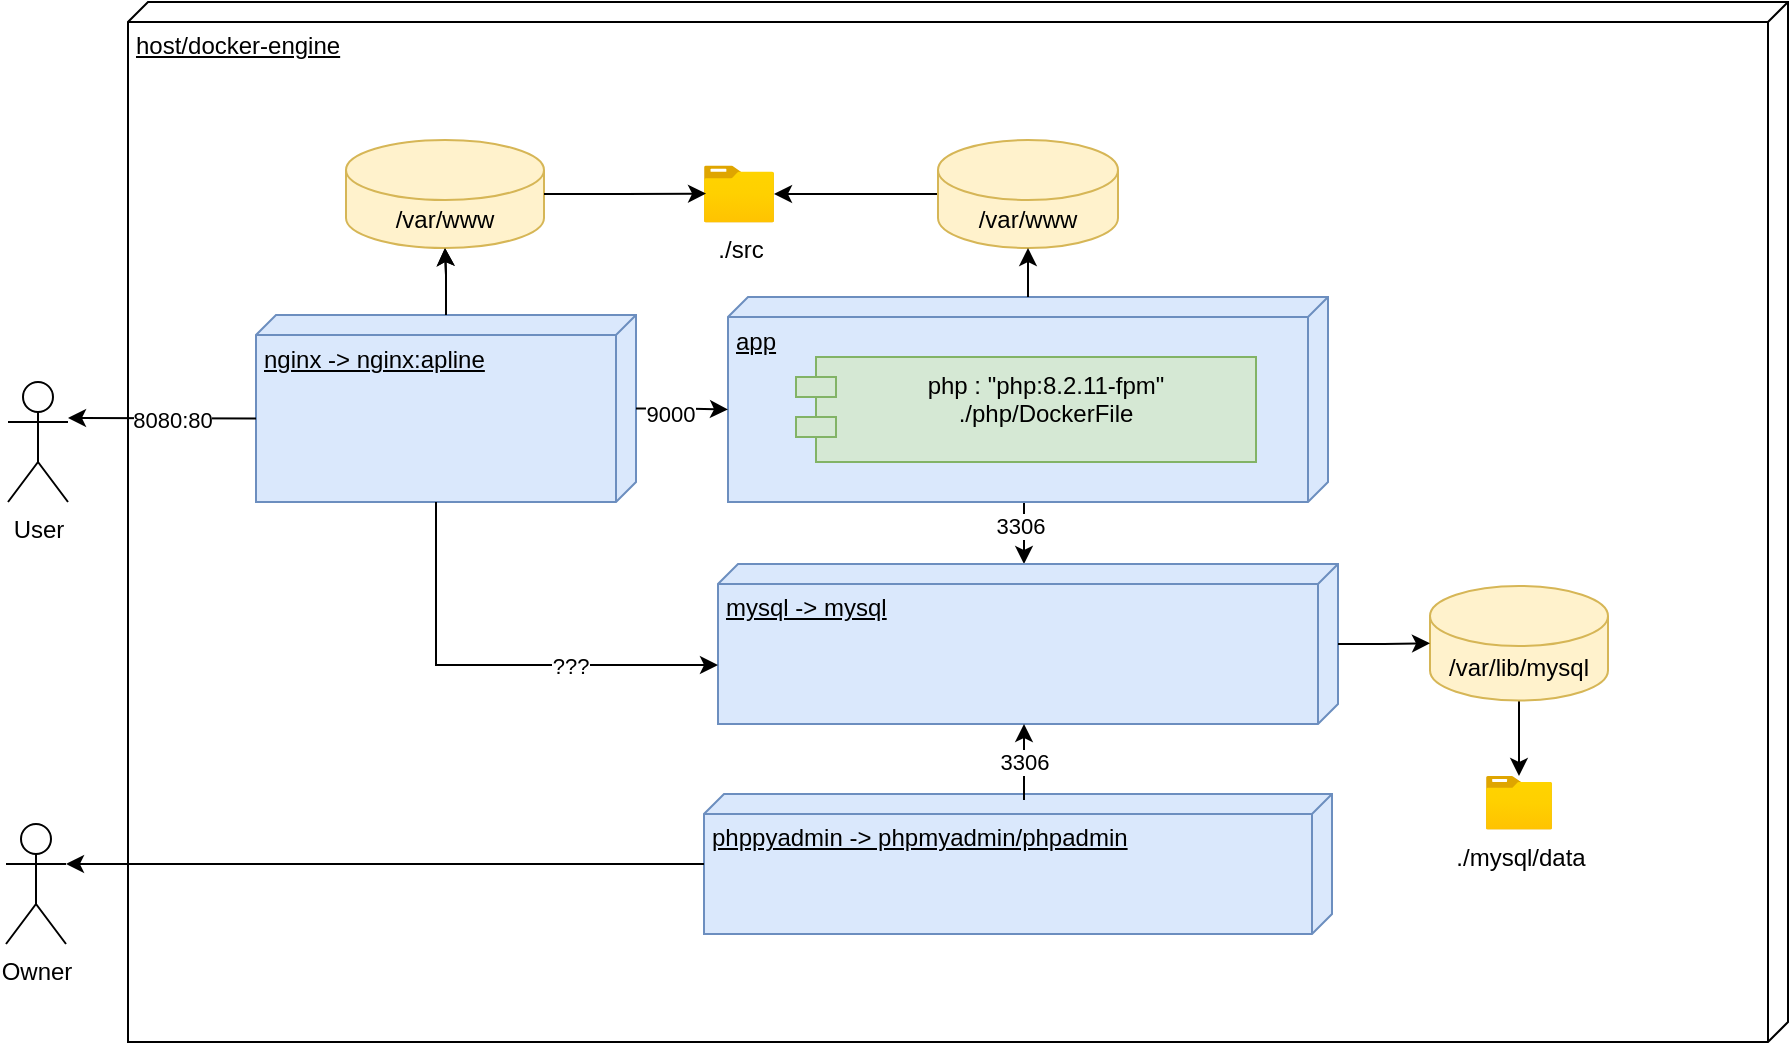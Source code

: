 <mxfile version="22.1.18" type="device">
  <diagram name="Page-1" id="wvdjwboCnqvLqHkGDaZv">
    <mxGraphModel dx="1434" dy="843" grid="1" gridSize="10" guides="1" tooltips="1" connect="1" arrows="1" fold="1" page="1" pageScale="1" pageWidth="1100" pageHeight="850" math="0" shadow="0">
      <root>
        <mxCell id="0" />
        <mxCell id="1" parent="0" />
        <mxCell id="mYIlwWjwxYL-IB4AvAaH-3" value="host/docker-engine" style="verticalAlign=top;align=left;spacingTop=8;spacingLeft=2;spacingRight=12;shape=cube;size=10;direction=south;fontStyle=4;html=1;whiteSpace=wrap;" parent="1" vertex="1">
          <mxGeometry x="210" y="150" width="830" height="520" as="geometry" />
        </mxCell>
        <mxCell id="mYIlwWjwxYL-IB4AvAaH-18" style="edgeStyle=orthogonalEdgeStyle;rounded=0;orthogonalLoop=1;jettySize=auto;html=1;" parent="1" edge="1">
          <mxGeometry relative="1" as="geometry">
            <mxPoint x="658" y="400" as="sourcePoint" />
            <mxPoint x="658" y="431" as="targetPoint" />
          </mxGeometry>
        </mxCell>
        <mxCell id="mYIlwWjwxYL-IB4AvAaH-38" value="3306" style="edgeLabel;html=1;align=center;verticalAlign=middle;resizable=0;points=[];" parent="mYIlwWjwxYL-IB4AvAaH-18" vertex="1" connectable="0">
          <mxGeometry x="-0.226" y="-2" relative="1" as="geometry">
            <mxPoint as="offset" />
          </mxGeometry>
        </mxCell>
        <mxCell id="mYIlwWjwxYL-IB4AvAaH-1" value="app" style="verticalAlign=top;align=left;spacingTop=8;spacingLeft=2;spacingRight=12;shape=cube;size=10;direction=south;fontStyle=4;html=1;whiteSpace=wrap;fillColor=#dae8fc;strokeColor=#6c8ebf;" parent="1" vertex="1">
          <mxGeometry x="510" y="297.5" width="300" height="102.5" as="geometry" />
        </mxCell>
        <mxCell id="mYIlwWjwxYL-IB4AvAaH-2" value="php : &quot;php:8.2.11-fpm&quot;&lt;br&gt;./php/DockerFile" style="shape=module;align=left;spacingLeft=20;align=center;verticalAlign=top;whiteSpace=wrap;html=1;fillColor=#d5e8d4;strokeColor=#82b366;" parent="1" vertex="1">
          <mxGeometry x="544" y="327.5" width="230" height="52.5" as="geometry" />
        </mxCell>
        <mxCell id="mYIlwWjwxYL-IB4AvAaH-32" style="edgeStyle=orthogonalEdgeStyle;rounded=0;orthogonalLoop=1;jettySize=auto;html=1;" parent="1" source="mYIlwWjwxYL-IB4AvAaH-4" target="mYIlwWjwxYL-IB4AvAaH-27" edge="1">
          <mxGeometry relative="1" as="geometry" />
        </mxCell>
        <mxCell id="mYIlwWjwxYL-IB4AvAaH-4" value="/var/www" style="shape=cylinder3;whiteSpace=wrap;html=1;boundedLbl=1;backgroundOutline=1;size=15;fillColor=#fff2cc;strokeColor=#d6b656;" parent="1" vertex="1">
          <mxGeometry x="615" y="219" width="90" height="54" as="geometry" />
        </mxCell>
        <mxCell id="mYIlwWjwxYL-IB4AvAaH-8" value="mysql -&amp;gt; mysql" style="verticalAlign=top;align=left;spacingTop=8;spacingLeft=2;spacingRight=12;shape=cube;size=10;direction=south;fontStyle=4;html=1;whiteSpace=wrap;fillColor=#dae8fc;strokeColor=#6c8ebf;" parent="1" vertex="1">
          <mxGeometry x="505" y="431" width="310" height="80" as="geometry" />
        </mxCell>
        <mxCell id="J2ban7lYXhqqQ3Nv0dG2-8" value="" style="edgeStyle=orthogonalEdgeStyle;rounded=0;orthogonalLoop=1;jettySize=auto;html=1;" edge="1" parent="1" source="mYIlwWjwxYL-IB4AvAaH-9" target="mYIlwWjwxYL-IB4AvAaH-28">
          <mxGeometry relative="1" as="geometry" />
        </mxCell>
        <mxCell id="mYIlwWjwxYL-IB4AvAaH-9" value="nginx -&amp;gt; nginx:apline" style="verticalAlign=top;align=left;spacingTop=8;spacingLeft=2;spacingRight=12;shape=cube;size=10;direction=south;fontStyle=4;html=1;whiteSpace=wrap;fillColor=#dae8fc;strokeColor=#6c8ebf;" parent="1" vertex="1">
          <mxGeometry x="274" y="306.5" width="190" height="93.5" as="geometry" />
        </mxCell>
        <mxCell id="mYIlwWjwxYL-IB4AvAaH-35" style="edgeStyle=orthogonalEdgeStyle;rounded=0;orthogonalLoop=1;jettySize=auto;html=1;exitX=0.5;exitY=1;exitDx=0;exitDy=0;exitPerimeter=0;" parent="1" source="mYIlwWjwxYL-IB4AvAaH-10" target="mYIlwWjwxYL-IB4AvAaH-33" edge="1">
          <mxGeometry relative="1" as="geometry" />
        </mxCell>
        <mxCell id="mYIlwWjwxYL-IB4AvAaH-10" value="/var/lib/mysql" style="shape=cylinder3;whiteSpace=wrap;html=1;boundedLbl=1;backgroundOutline=1;size=15;fillColor=#fff2cc;strokeColor=#d6b656;" parent="1" vertex="1">
          <mxGeometry x="861" y="442" width="89" height="57.25" as="geometry" />
        </mxCell>
        <mxCell id="mYIlwWjwxYL-IB4AvAaH-11" style="edgeStyle=orthogonalEdgeStyle;rounded=0;orthogonalLoop=1;jettySize=auto;html=1;entryX=0;entryY=0.5;entryDx=0;entryDy=0;entryPerimeter=0;" parent="1" source="mYIlwWjwxYL-IB4AvAaH-8" target="mYIlwWjwxYL-IB4AvAaH-10" edge="1">
          <mxGeometry relative="1" as="geometry" />
        </mxCell>
        <mxCell id="mYIlwWjwxYL-IB4AvAaH-13" value="phppyadmin -&amp;gt; phpmyadmin/phpadmin" style="verticalAlign=top;align=left;spacingTop=8;spacingLeft=2;spacingRight=12;shape=cube;size=10;direction=south;fontStyle=4;html=1;whiteSpace=wrap;fillColor=#dae8fc;strokeColor=#6c8ebf;" parent="1" vertex="1">
          <mxGeometry x="498" y="546" width="314" height="70" as="geometry" />
        </mxCell>
        <mxCell id="mYIlwWjwxYL-IB4AvAaH-17" value="3306" style="edgeStyle=orthogonalEdgeStyle;rounded=0;orthogonalLoop=1;jettySize=auto;html=1;entryX=0;entryY=0;entryDx=80;entryDy=160;entryPerimeter=0;" parent="1" edge="1">
          <mxGeometry relative="1" as="geometry">
            <mxPoint x="658" y="549" as="sourcePoint" />
            <mxPoint x="658" y="511" as="targetPoint" />
          </mxGeometry>
        </mxCell>
        <mxCell id="mYIlwWjwxYL-IB4AvAaH-19" style="edgeStyle=orthogonalEdgeStyle;rounded=0;orthogonalLoop=1;jettySize=auto;html=1;entryX=0;entryY=0;entryDx=56.25;entryDy=300;entryPerimeter=0;" parent="1" source="mYIlwWjwxYL-IB4AvAaH-9" target="mYIlwWjwxYL-IB4AvAaH-1" edge="1">
          <mxGeometry relative="1" as="geometry" />
        </mxCell>
        <mxCell id="mYIlwWjwxYL-IB4AvAaH-39" value="9000" style="edgeLabel;html=1;align=center;verticalAlign=middle;resizable=0;points=[];" parent="mYIlwWjwxYL-IB4AvAaH-19" vertex="1" connectable="0">
          <mxGeometry x="-0.269" y="-2" relative="1" as="geometry">
            <mxPoint as="offset" />
          </mxGeometry>
        </mxCell>
        <mxCell id="mYIlwWjwxYL-IB4AvAaH-20" style="edgeStyle=orthogonalEdgeStyle;rounded=0;orthogonalLoop=1;jettySize=auto;html=1;entryX=0;entryY=0;entryDx=50.5;entryDy=310;entryPerimeter=0;exitX=0;exitY=0;exitDx=93.5;exitDy=100;exitPerimeter=0;" parent="1" source="mYIlwWjwxYL-IB4AvAaH-9" target="mYIlwWjwxYL-IB4AvAaH-8" edge="1">
          <mxGeometry relative="1" as="geometry" />
        </mxCell>
        <mxCell id="mYIlwWjwxYL-IB4AvAaH-45" value="???" style="edgeLabel;html=1;align=center;verticalAlign=middle;resizable=0;points=[];" parent="mYIlwWjwxYL-IB4AvAaH-20" vertex="1" connectable="0">
          <mxGeometry x="0.326" y="1" relative="1" as="geometry">
            <mxPoint x="1" y="1" as="offset" />
          </mxGeometry>
        </mxCell>
        <mxCell id="mYIlwWjwxYL-IB4AvAaH-22" style="edgeStyle=orthogonalEdgeStyle;rounded=0;orthogonalLoop=1;jettySize=auto;html=1;entryX=0.5;entryY=1;entryDx=0;entryDy=0;entryPerimeter=0;" parent="1" source="mYIlwWjwxYL-IB4AvAaH-1" target="mYIlwWjwxYL-IB4AvAaH-4" edge="1">
          <mxGeometry relative="1" as="geometry" />
        </mxCell>
        <mxCell id="mYIlwWjwxYL-IB4AvAaH-27" value="./src" style="image;aspect=fixed;html=1;points=[];align=center;fontSize=12;image=img/lib/azure2/general/Folder_Blank.svg;" parent="1" vertex="1">
          <mxGeometry x="498" y="231.8" width="35" height="28.4" as="geometry" />
        </mxCell>
        <mxCell id="mYIlwWjwxYL-IB4AvAaH-28" value="/var/www" style="shape=cylinder3;whiteSpace=wrap;html=1;boundedLbl=1;backgroundOutline=1;size=15;fillColor=#fff2cc;strokeColor=#d6b656;" parent="1" vertex="1">
          <mxGeometry x="319" y="219" width="99" height="54" as="geometry" />
        </mxCell>
        <mxCell id="mYIlwWjwxYL-IB4AvAaH-29" style="edgeStyle=orthogonalEdgeStyle;rounded=0;orthogonalLoop=1;jettySize=auto;html=1;entryX=0.5;entryY=1;entryDx=0;entryDy=0;entryPerimeter=0;" parent="1" source="mYIlwWjwxYL-IB4AvAaH-9" target="mYIlwWjwxYL-IB4AvAaH-28" edge="1">
          <mxGeometry relative="1" as="geometry" />
        </mxCell>
        <mxCell id="mYIlwWjwxYL-IB4AvAaH-30" style="edgeStyle=orthogonalEdgeStyle;rounded=0;orthogonalLoop=1;jettySize=auto;html=1;entryX=0.029;entryY=0.493;entryDx=0;entryDy=0;entryPerimeter=0;" parent="1" source="mYIlwWjwxYL-IB4AvAaH-28" target="mYIlwWjwxYL-IB4AvAaH-27" edge="1">
          <mxGeometry relative="1" as="geometry" />
        </mxCell>
        <mxCell id="mYIlwWjwxYL-IB4AvAaH-33" value="./mysql/data" style="image;aspect=fixed;html=1;points=[];align=center;fontSize=12;image=img/lib/azure2/general/Folder_Blank.svg;" parent="1" vertex="1">
          <mxGeometry x="889" y="537" width="33" height="26.78" as="geometry" />
        </mxCell>
        <mxCell id="mYIlwWjwxYL-IB4AvAaH-42" value="" style="endArrow=classic;html=1;rounded=0;exitX=0;exitY=0;exitDx=51.75;exitDy=190;exitPerimeter=0;" parent="1" source="mYIlwWjwxYL-IB4AvAaH-9" edge="1">
          <mxGeometry width="50" height="50" relative="1" as="geometry">
            <mxPoint x="620" y="470" as="sourcePoint" />
            <mxPoint x="180" y="358" as="targetPoint" />
          </mxGeometry>
        </mxCell>
        <mxCell id="mYIlwWjwxYL-IB4AvAaH-43" value="8080:80" style="edgeLabel;html=1;align=center;verticalAlign=middle;resizable=0;points=[];" parent="mYIlwWjwxYL-IB4AvAaH-42" vertex="1" connectable="0">
          <mxGeometry x="-0.096" y="1" relative="1" as="geometry">
            <mxPoint as="offset" />
          </mxGeometry>
        </mxCell>
        <mxCell id="J2ban7lYXhqqQ3Nv0dG2-1" value="User" style="shape=umlActor;verticalLabelPosition=bottom;verticalAlign=top;html=1;outlineConnect=0;" vertex="1" parent="1">
          <mxGeometry x="150" y="340" width="30" height="60" as="geometry" />
        </mxCell>
        <mxCell id="J2ban7lYXhqqQ3Nv0dG2-3" value="Owner" style="shape=umlActor;verticalLabelPosition=bottom;verticalAlign=top;html=1;outlineConnect=0;" vertex="1" parent="1">
          <mxGeometry x="149" y="561" width="30" height="60" as="geometry" />
        </mxCell>
        <mxCell id="J2ban7lYXhqqQ3Nv0dG2-5" style="edgeStyle=orthogonalEdgeStyle;rounded=0;orthogonalLoop=1;jettySize=auto;html=1;entryX=1;entryY=0.333;entryDx=0;entryDy=0;entryPerimeter=0;" edge="1" parent="1" source="mYIlwWjwxYL-IB4AvAaH-13" target="J2ban7lYXhqqQ3Nv0dG2-3">
          <mxGeometry relative="1" as="geometry" />
        </mxCell>
      </root>
    </mxGraphModel>
  </diagram>
</mxfile>
